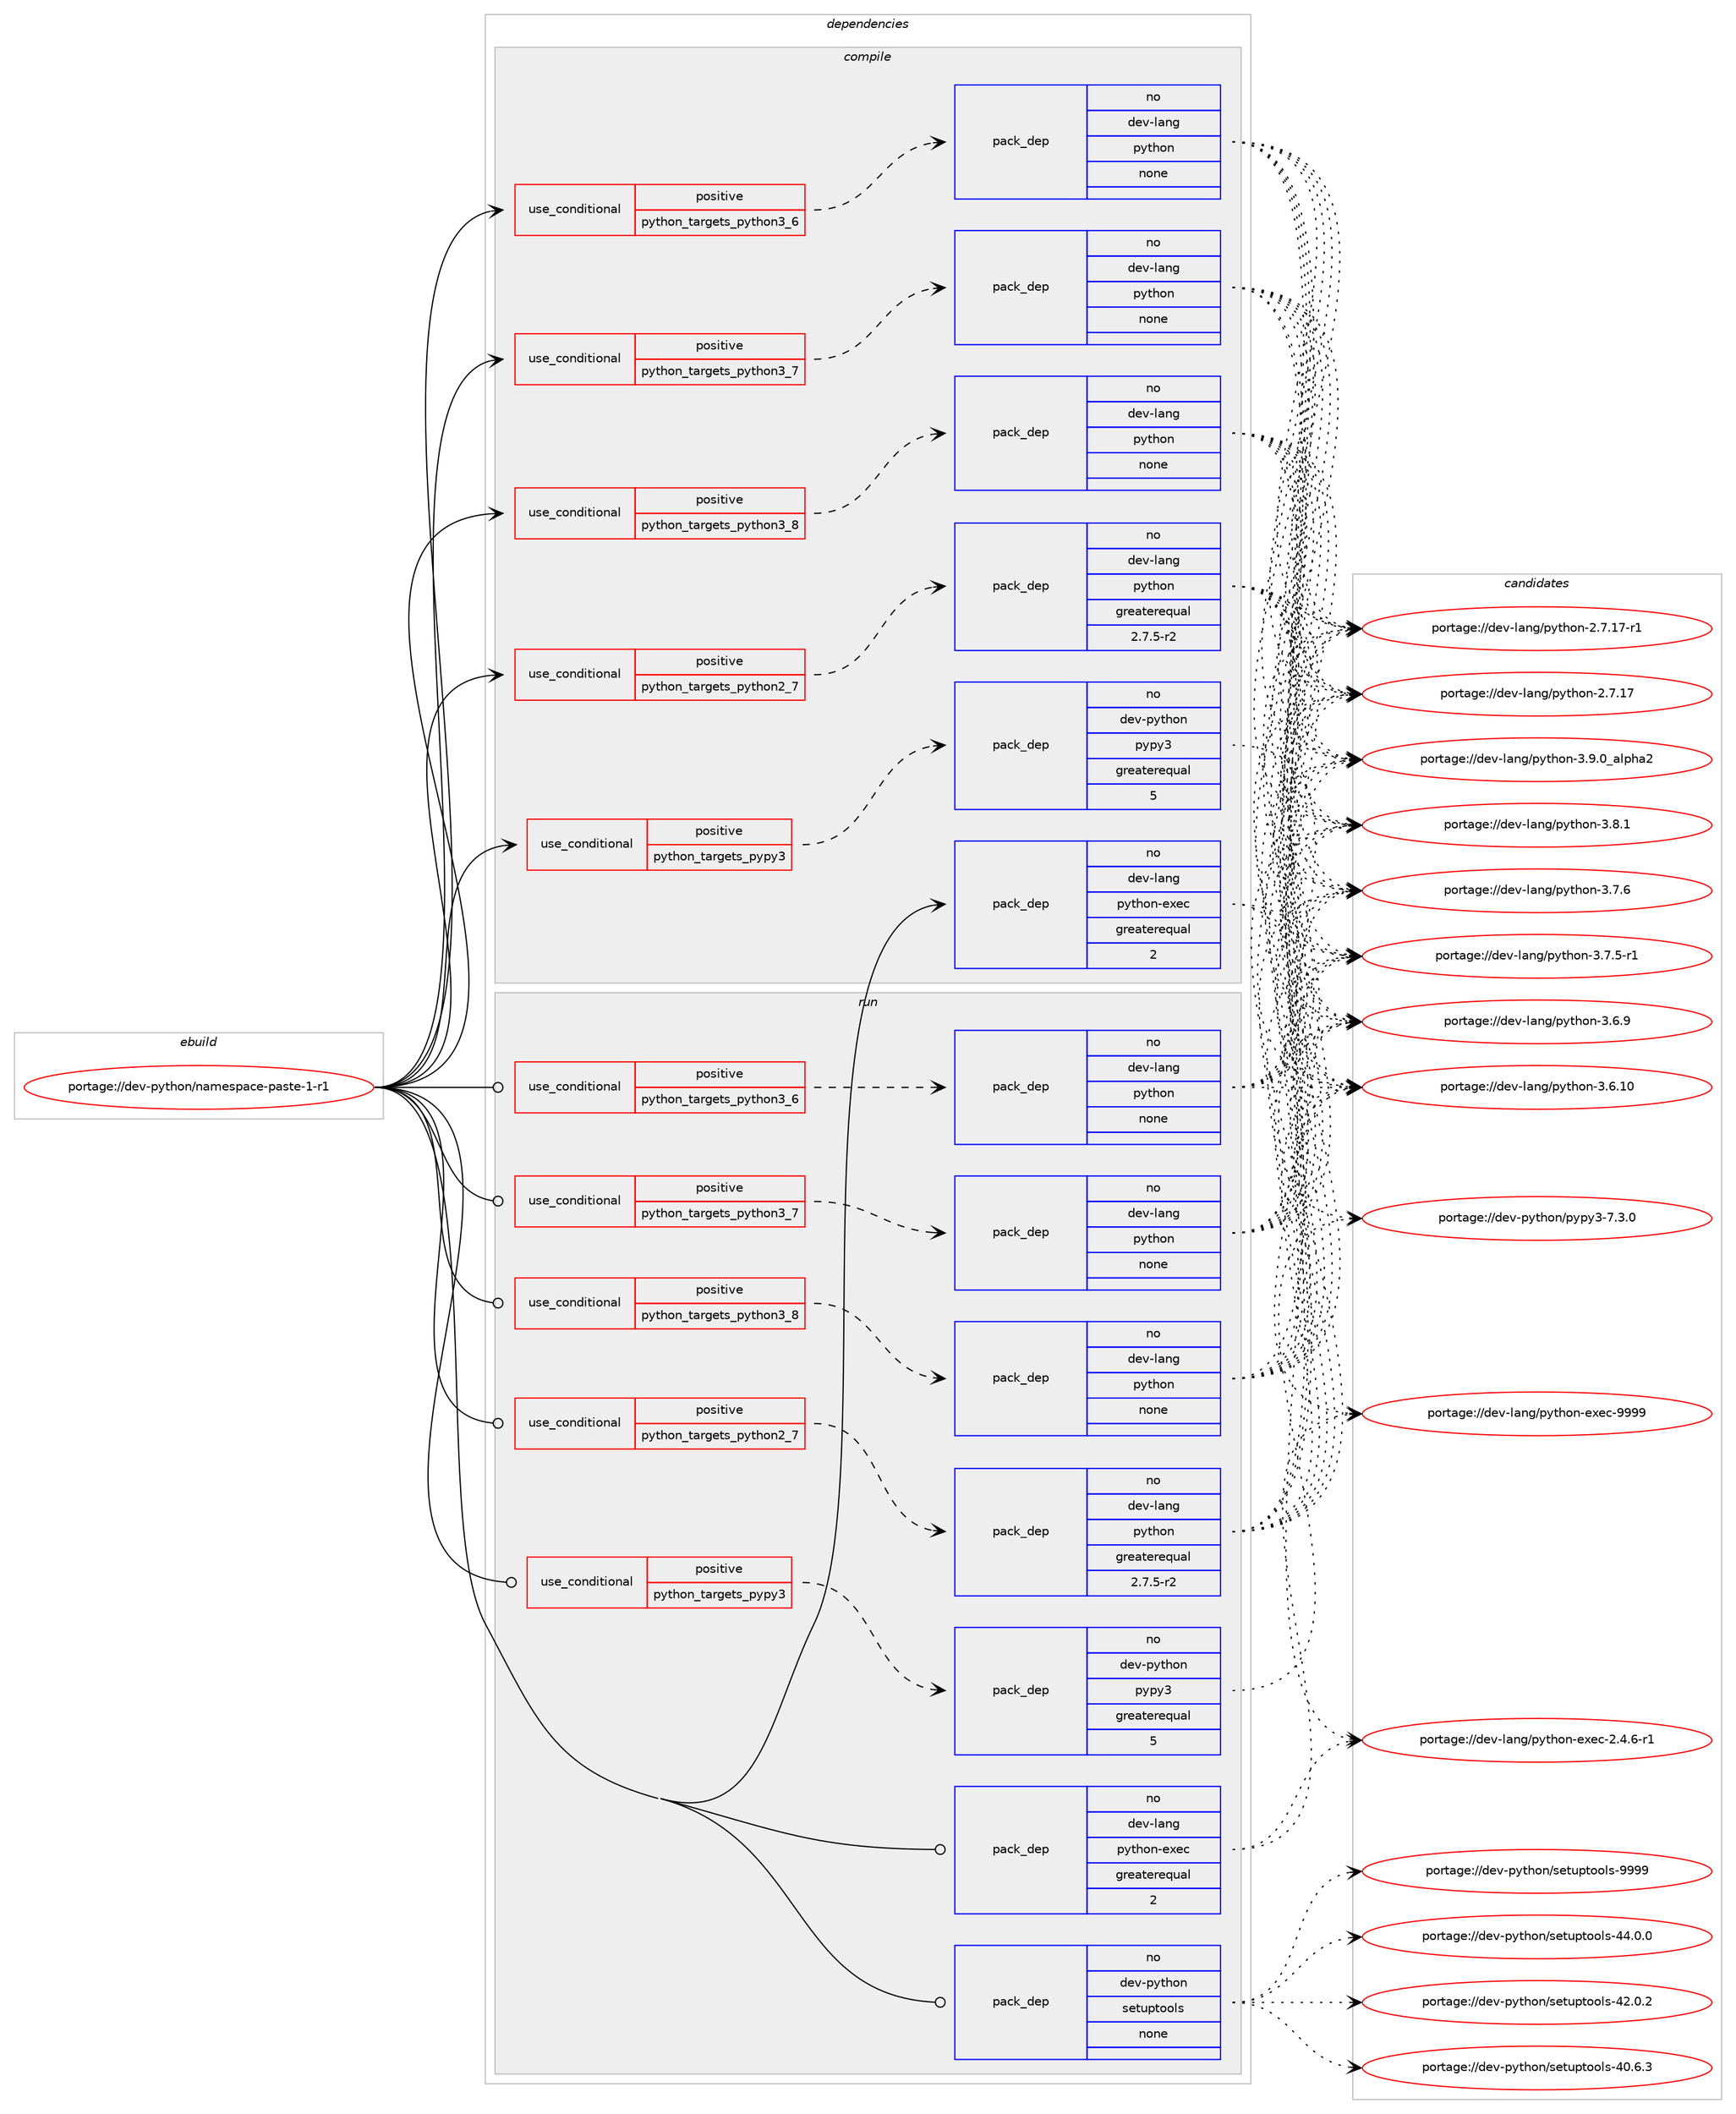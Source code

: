 digraph prolog {

# *************
# Graph options
# *************

newrank=true;
concentrate=true;
compound=true;
graph [rankdir=LR,fontname=Helvetica,fontsize=10,ranksep=1.5];#, ranksep=2.5, nodesep=0.2];
edge  [arrowhead=vee];
node  [fontname=Helvetica,fontsize=10];

# **********
# The ebuild
# **********

subgraph cluster_leftcol {
color=gray;
label=<<i>ebuild</i>>;
id [label="portage://dev-python/namespace-paste-1-r1", color=red, width=4, href="../dev-python/namespace-paste-1-r1.svg"];
}

# ****************
# The dependencies
# ****************

subgraph cluster_midcol {
color=gray;
label=<<i>dependencies</i>>;
subgraph cluster_compile {
fillcolor="#eeeeee";
style=filled;
label=<<i>compile</i>>;
subgraph cond112543 {
dependency449266 [label=<<TABLE BORDER="0" CELLBORDER="1" CELLSPACING="0" CELLPADDING="4"><TR><TD ROWSPAN="3" CELLPADDING="10">use_conditional</TD></TR><TR><TD>positive</TD></TR><TR><TD>python_targets_pypy3</TD></TR></TABLE>>, shape=none, color=red];
subgraph pack331743 {
dependency449267 [label=<<TABLE BORDER="0" CELLBORDER="1" CELLSPACING="0" CELLPADDING="4" WIDTH="220"><TR><TD ROWSPAN="6" CELLPADDING="30">pack_dep</TD></TR><TR><TD WIDTH="110">no</TD></TR><TR><TD>dev-python</TD></TR><TR><TD>pypy3</TD></TR><TR><TD>greaterequal</TD></TR><TR><TD>5</TD></TR></TABLE>>, shape=none, color=blue];
}
dependency449266:e -> dependency449267:w [weight=20,style="dashed",arrowhead="vee"];
}
id:e -> dependency449266:w [weight=20,style="solid",arrowhead="vee"];
subgraph cond112544 {
dependency449268 [label=<<TABLE BORDER="0" CELLBORDER="1" CELLSPACING="0" CELLPADDING="4"><TR><TD ROWSPAN="3" CELLPADDING="10">use_conditional</TD></TR><TR><TD>positive</TD></TR><TR><TD>python_targets_python2_7</TD></TR></TABLE>>, shape=none, color=red];
subgraph pack331744 {
dependency449269 [label=<<TABLE BORDER="0" CELLBORDER="1" CELLSPACING="0" CELLPADDING="4" WIDTH="220"><TR><TD ROWSPAN="6" CELLPADDING="30">pack_dep</TD></TR><TR><TD WIDTH="110">no</TD></TR><TR><TD>dev-lang</TD></TR><TR><TD>python</TD></TR><TR><TD>greaterequal</TD></TR><TR><TD>2.7.5-r2</TD></TR></TABLE>>, shape=none, color=blue];
}
dependency449268:e -> dependency449269:w [weight=20,style="dashed",arrowhead="vee"];
}
id:e -> dependency449268:w [weight=20,style="solid",arrowhead="vee"];
subgraph cond112545 {
dependency449270 [label=<<TABLE BORDER="0" CELLBORDER="1" CELLSPACING="0" CELLPADDING="4"><TR><TD ROWSPAN="3" CELLPADDING="10">use_conditional</TD></TR><TR><TD>positive</TD></TR><TR><TD>python_targets_python3_6</TD></TR></TABLE>>, shape=none, color=red];
subgraph pack331745 {
dependency449271 [label=<<TABLE BORDER="0" CELLBORDER="1" CELLSPACING="0" CELLPADDING="4" WIDTH="220"><TR><TD ROWSPAN="6" CELLPADDING="30">pack_dep</TD></TR><TR><TD WIDTH="110">no</TD></TR><TR><TD>dev-lang</TD></TR><TR><TD>python</TD></TR><TR><TD>none</TD></TR><TR><TD></TD></TR></TABLE>>, shape=none, color=blue];
}
dependency449270:e -> dependency449271:w [weight=20,style="dashed",arrowhead="vee"];
}
id:e -> dependency449270:w [weight=20,style="solid",arrowhead="vee"];
subgraph cond112546 {
dependency449272 [label=<<TABLE BORDER="0" CELLBORDER="1" CELLSPACING="0" CELLPADDING="4"><TR><TD ROWSPAN="3" CELLPADDING="10">use_conditional</TD></TR><TR><TD>positive</TD></TR><TR><TD>python_targets_python3_7</TD></TR></TABLE>>, shape=none, color=red];
subgraph pack331746 {
dependency449273 [label=<<TABLE BORDER="0" CELLBORDER="1" CELLSPACING="0" CELLPADDING="4" WIDTH="220"><TR><TD ROWSPAN="6" CELLPADDING="30">pack_dep</TD></TR><TR><TD WIDTH="110">no</TD></TR><TR><TD>dev-lang</TD></TR><TR><TD>python</TD></TR><TR><TD>none</TD></TR><TR><TD></TD></TR></TABLE>>, shape=none, color=blue];
}
dependency449272:e -> dependency449273:w [weight=20,style="dashed",arrowhead="vee"];
}
id:e -> dependency449272:w [weight=20,style="solid",arrowhead="vee"];
subgraph cond112547 {
dependency449274 [label=<<TABLE BORDER="0" CELLBORDER="1" CELLSPACING="0" CELLPADDING="4"><TR><TD ROWSPAN="3" CELLPADDING="10">use_conditional</TD></TR><TR><TD>positive</TD></TR><TR><TD>python_targets_python3_8</TD></TR></TABLE>>, shape=none, color=red];
subgraph pack331747 {
dependency449275 [label=<<TABLE BORDER="0" CELLBORDER="1" CELLSPACING="0" CELLPADDING="4" WIDTH="220"><TR><TD ROWSPAN="6" CELLPADDING="30">pack_dep</TD></TR><TR><TD WIDTH="110">no</TD></TR><TR><TD>dev-lang</TD></TR><TR><TD>python</TD></TR><TR><TD>none</TD></TR><TR><TD></TD></TR></TABLE>>, shape=none, color=blue];
}
dependency449274:e -> dependency449275:w [weight=20,style="dashed",arrowhead="vee"];
}
id:e -> dependency449274:w [weight=20,style="solid",arrowhead="vee"];
subgraph pack331748 {
dependency449276 [label=<<TABLE BORDER="0" CELLBORDER="1" CELLSPACING="0" CELLPADDING="4" WIDTH="220"><TR><TD ROWSPAN="6" CELLPADDING="30">pack_dep</TD></TR><TR><TD WIDTH="110">no</TD></TR><TR><TD>dev-lang</TD></TR><TR><TD>python-exec</TD></TR><TR><TD>greaterequal</TD></TR><TR><TD>2</TD></TR></TABLE>>, shape=none, color=blue];
}
id:e -> dependency449276:w [weight=20,style="solid",arrowhead="vee"];
}
subgraph cluster_compileandrun {
fillcolor="#eeeeee";
style=filled;
label=<<i>compile and run</i>>;
}
subgraph cluster_run {
fillcolor="#eeeeee";
style=filled;
label=<<i>run</i>>;
subgraph cond112548 {
dependency449277 [label=<<TABLE BORDER="0" CELLBORDER="1" CELLSPACING="0" CELLPADDING="4"><TR><TD ROWSPAN="3" CELLPADDING="10">use_conditional</TD></TR><TR><TD>positive</TD></TR><TR><TD>python_targets_pypy3</TD></TR></TABLE>>, shape=none, color=red];
subgraph pack331749 {
dependency449278 [label=<<TABLE BORDER="0" CELLBORDER="1" CELLSPACING="0" CELLPADDING="4" WIDTH="220"><TR><TD ROWSPAN="6" CELLPADDING="30">pack_dep</TD></TR><TR><TD WIDTH="110">no</TD></TR><TR><TD>dev-python</TD></TR><TR><TD>pypy3</TD></TR><TR><TD>greaterequal</TD></TR><TR><TD>5</TD></TR></TABLE>>, shape=none, color=blue];
}
dependency449277:e -> dependency449278:w [weight=20,style="dashed",arrowhead="vee"];
}
id:e -> dependency449277:w [weight=20,style="solid",arrowhead="odot"];
subgraph cond112549 {
dependency449279 [label=<<TABLE BORDER="0" CELLBORDER="1" CELLSPACING="0" CELLPADDING="4"><TR><TD ROWSPAN="3" CELLPADDING="10">use_conditional</TD></TR><TR><TD>positive</TD></TR><TR><TD>python_targets_python2_7</TD></TR></TABLE>>, shape=none, color=red];
subgraph pack331750 {
dependency449280 [label=<<TABLE BORDER="0" CELLBORDER="1" CELLSPACING="0" CELLPADDING="4" WIDTH="220"><TR><TD ROWSPAN="6" CELLPADDING="30">pack_dep</TD></TR><TR><TD WIDTH="110">no</TD></TR><TR><TD>dev-lang</TD></TR><TR><TD>python</TD></TR><TR><TD>greaterequal</TD></TR><TR><TD>2.7.5-r2</TD></TR></TABLE>>, shape=none, color=blue];
}
dependency449279:e -> dependency449280:w [weight=20,style="dashed",arrowhead="vee"];
}
id:e -> dependency449279:w [weight=20,style="solid",arrowhead="odot"];
subgraph cond112550 {
dependency449281 [label=<<TABLE BORDER="0" CELLBORDER="1" CELLSPACING="0" CELLPADDING="4"><TR><TD ROWSPAN="3" CELLPADDING="10">use_conditional</TD></TR><TR><TD>positive</TD></TR><TR><TD>python_targets_python3_6</TD></TR></TABLE>>, shape=none, color=red];
subgraph pack331751 {
dependency449282 [label=<<TABLE BORDER="0" CELLBORDER="1" CELLSPACING="0" CELLPADDING="4" WIDTH="220"><TR><TD ROWSPAN="6" CELLPADDING="30">pack_dep</TD></TR><TR><TD WIDTH="110">no</TD></TR><TR><TD>dev-lang</TD></TR><TR><TD>python</TD></TR><TR><TD>none</TD></TR><TR><TD></TD></TR></TABLE>>, shape=none, color=blue];
}
dependency449281:e -> dependency449282:w [weight=20,style="dashed",arrowhead="vee"];
}
id:e -> dependency449281:w [weight=20,style="solid",arrowhead="odot"];
subgraph cond112551 {
dependency449283 [label=<<TABLE BORDER="0" CELLBORDER="1" CELLSPACING="0" CELLPADDING="4"><TR><TD ROWSPAN="3" CELLPADDING="10">use_conditional</TD></TR><TR><TD>positive</TD></TR><TR><TD>python_targets_python3_7</TD></TR></TABLE>>, shape=none, color=red];
subgraph pack331752 {
dependency449284 [label=<<TABLE BORDER="0" CELLBORDER="1" CELLSPACING="0" CELLPADDING="4" WIDTH="220"><TR><TD ROWSPAN="6" CELLPADDING="30">pack_dep</TD></TR><TR><TD WIDTH="110">no</TD></TR><TR><TD>dev-lang</TD></TR><TR><TD>python</TD></TR><TR><TD>none</TD></TR><TR><TD></TD></TR></TABLE>>, shape=none, color=blue];
}
dependency449283:e -> dependency449284:w [weight=20,style="dashed",arrowhead="vee"];
}
id:e -> dependency449283:w [weight=20,style="solid",arrowhead="odot"];
subgraph cond112552 {
dependency449285 [label=<<TABLE BORDER="0" CELLBORDER="1" CELLSPACING="0" CELLPADDING="4"><TR><TD ROWSPAN="3" CELLPADDING="10">use_conditional</TD></TR><TR><TD>positive</TD></TR><TR><TD>python_targets_python3_8</TD></TR></TABLE>>, shape=none, color=red];
subgraph pack331753 {
dependency449286 [label=<<TABLE BORDER="0" CELLBORDER="1" CELLSPACING="0" CELLPADDING="4" WIDTH="220"><TR><TD ROWSPAN="6" CELLPADDING="30">pack_dep</TD></TR><TR><TD WIDTH="110">no</TD></TR><TR><TD>dev-lang</TD></TR><TR><TD>python</TD></TR><TR><TD>none</TD></TR><TR><TD></TD></TR></TABLE>>, shape=none, color=blue];
}
dependency449285:e -> dependency449286:w [weight=20,style="dashed",arrowhead="vee"];
}
id:e -> dependency449285:w [weight=20,style="solid",arrowhead="odot"];
subgraph pack331754 {
dependency449287 [label=<<TABLE BORDER="0" CELLBORDER="1" CELLSPACING="0" CELLPADDING="4" WIDTH="220"><TR><TD ROWSPAN="6" CELLPADDING="30">pack_dep</TD></TR><TR><TD WIDTH="110">no</TD></TR><TR><TD>dev-lang</TD></TR><TR><TD>python-exec</TD></TR><TR><TD>greaterequal</TD></TR><TR><TD>2</TD></TR></TABLE>>, shape=none, color=blue];
}
id:e -> dependency449287:w [weight=20,style="solid",arrowhead="odot"];
subgraph pack331755 {
dependency449288 [label=<<TABLE BORDER="0" CELLBORDER="1" CELLSPACING="0" CELLPADDING="4" WIDTH="220"><TR><TD ROWSPAN="6" CELLPADDING="30">pack_dep</TD></TR><TR><TD WIDTH="110">no</TD></TR><TR><TD>dev-python</TD></TR><TR><TD>setuptools</TD></TR><TR><TD>none</TD></TR><TR><TD></TD></TR></TABLE>>, shape=none, color=blue];
}
id:e -> dependency449288:w [weight=20,style="solid",arrowhead="odot"];
}
}

# **************
# The candidates
# **************

subgraph cluster_choices {
rank=same;
color=gray;
label=<<i>candidates</i>>;

subgraph choice331743 {
color=black;
nodesep=1;
choice100101118451121211161041111104711212111212151455546514648 [label="portage://dev-python/pypy3-7.3.0", color=red, width=4,href="../dev-python/pypy3-7.3.0.svg"];
dependency449267:e -> choice100101118451121211161041111104711212111212151455546514648:w [style=dotted,weight="100"];
}
subgraph choice331744 {
color=black;
nodesep=1;
choice10010111845108971101034711212111610411111045514657464895971081121049750 [label="portage://dev-lang/python-3.9.0_alpha2", color=red, width=4,href="../dev-lang/python-3.9.0_alpha2.svg"];
choice100101118451089711010347112121116104111110455146564649 [label="portage://dev-lang/python-3.8.1", color=red, width=4,href="../dev-lang/python-3.8.1.svg"];
choice100101118451089711010347112121116104111110455146554654 [label="portage://dev-lang/python-3.7.6", color=red, width=4,href="../dev-lang/python-3.7.6.svg"];
choice1001011184510897110103471121211161041111104551465546534511449 [label="portage://dev-lang/python-3.7.5-r1", color=red, width=4,href="../dev-lang/python-3.7.5-r1.svg"];
choice100101118451089711010347112121116104111110455146544657 [label="portage://dev-lang/python-3.6.9", color=red, width=4,href="../dev-lang/python-3.6.9.svg"];
choice10010111845108971101034711212111610411111045514654464948 [label="portage://dev-lang/python-3.6.10", color=red, width=4,href="../dev-lang/python-3.6.10.svg"];
choice100101118451089711010347112121116104111110455046554649554511449 [label="portage://dev-lang/python-2.7.17-r1", color=red, width=4,href="../dev-lang/python-2.7.17-r1.svg"];
choice10010111845108971101034711212111610411111045504655464955 [label="portage://dev-lang/python-2.7.17", color=red, width=4,href="../dev-lang/python-2.7.17.svg"];
dependency449269:e -> choice10010111845108971101034711212111610411111045514657464895971081121049750:w [style=dotted,weight="100"];
dependency449269:e -> choice100101118451089711010347112121116104111110455146564649:w [style=dotted,weight="100"];
dependency449269:e -> choice100101118451089711010347112121116104111110455146554654:w [style=dotted,weight="100"];
dependency449269:e -> choice1001011184510897110103471121211161041111104551465546534511449:w [style=dotted,weight="100"];
dependency449269:e -> choice100101118451089711010347112121116104111110455146544657:w [style=dotted,weight="100"];
dependency449269:e -> choice10010111845108971101034711212111610411111045514654464948:w [style=dotted,weight="100"];
dependency449269:e -> choice100101118451089711010347112121116104111110455046554649554511449:w [style=dotted,weight="100"];
dependency449269:e -> choice10010111845108971101034711212111610411111045504655464955:w [style=dotted,weight="100"];
}
subgraph choice331745 {
color=black;
nodesep=1;
choice10010111845108971101034711212111610411111045514657464895971081121049750 [label="portage://dev-lang/python-3.9.0_alpha2", color=red, width=4,href="../dev-lang/python-3.9.0_alpha2.svg"];
choice100101118451089711010347112121116104111110455146564649 [label="portage://dev-lang/python-3.8.1", color=red, width=4,href="../dev-lang/python-3.8.1.svg"];
choice100101118451089711010347112121116104111110455146554654 [label="portage://dev-lang/python-3.7.6", color=red, width=4,href="../dev-lang/python-3.7.6.svg"];
choice1001011184510897110103471121211161041111104551465546534511449 [label="portage://dev-lang/python-3.7.5-r1", color=red, width=4,href="../dev-lang/python-3.7.5-r1.svg"];
choice100101118451089711010347112121116104111110455146544657 [label="portage://dev-lang/python-3.6.9", color=red, width=4,href="../dev-lang/python-3.6.9.svg"];
choice10010111845108971101034711212111610411111045514654464948 [label="portage://dev-lang/python-3.6.10", color=red, width=4,href="../dev-lang/python-3.6.10.svg"];
choice100101118451089711010347112121116104111110455046554649554511449 [label="portage://dev-lang/python-2.7.17-r1", color=red, width=4,href="../dev-lang/python-2.7.17-r1.svg"];
choice10010111845108971101034711212111610411111045504655464955 [label="portage://dev-lang/python-2.7.17", color=red, width=4,href="../dev-lang/python-2.7.17.svg"];
dependency449271:e -> choice10010111845108971101034711212111610411111045514657464895971081121049750:w [style=dotted,weight="100"];
dependency449271:e -> choice100101118451089711010347112121116104111110455146564649:w [style=dotted,weight="100"];
dependency449271:e -> choice100101118451089711010347112121116104111110455146554654:w [style=dotted,weight="100"];
dependency449271:e -> choice1001011184510897110103471121211161041111104551465546534511449:w [style=dotted,weight="100"];
dependency449271:e -> choice100101118451089711010347112121116104111110455146544657:w [style=dotted,weight="100"];
dependency449271:e -> choice10010111845108971101034711212111610411111045514654464948:w [style=dotted,weight="100"];
dependency449271:e -> choice100101118451089711010347112121116104111110455046554649554511449:w [style=dotted,weight="100"];
dependency449271:e -> choice10010111845108971101034711212111610411111045504655464955:w [style=dotted,weight="100"];
}
subgraph choice331746 {
color=black;
nodesep=1;
choice10010111845108971101034711212111610411111045514657464895971081121049750 [label="portage://dev-lang/python-3.9.0_alpha2", color=red, width=4,href="../dev-lang/python-3.9.0_alpha2.svg"];
choice100101118451089711010347112121116104111110455146564649 [label="portage://dev-lang/python-3.8.1", color=red, width=4,href="../dev-lang/python-3.8.1.svg"];
choice100101118451089711010347112121116104111110455146554654 [label="portage://dev-lang/python-3.7.6", color=red, width=4,href="../dev-lang/python-3.7.6.svg"];
choice1001011184510897110103471121211161041111104551465546534511449 [label="portage://dev-lang/python-3.7.5-r1", color=red, width=4,href="../dev-lang/python-3.7.5-r1.svg"];
choice100101118451089711010347112121116104111110455146544657 [label="portage://dev-lang/python-3.6.9", color=red, width=4,href="../dev-lang/python-3.6.9.svg"];
choice10010111845108971101034711212111610411111045514654464948 [label="portage://dev-lang/python-3.6.10", color=red, width=4,href="../dev-lang/python-3.6.10.svg"];
choice100101118451089711010347112121116104111110455046554649554511449 [label="portage://dev-lang/python-2.7.17-r1", color=red, width=4,href="../dev-lang/python-2.7.17-r1.svg"];
choice10010111845108971101034711212111610411111045504655464955 [label="portage://dev-lang/python-2.7.17", color=red, width=4,href="../dev-lang/python-2.7.17.svg"];
dependency449273:e -> choice10010111845108971101034711212111610411111045514657464895971081121049750:w [style=dotted,weight="100"];
dependency449273:e -> choice100101118451089711010347112121116104111110455146564649:w [style=dotted,weight="100"];
dependency449273:e -> choice100101118451089711010347112121116104111110455146554654:w [style=dotted,weight="100"];
dependency449273:e -> choice1001011184510897110103471121211161041111104551465546534511449:w [style=dotted,weight="100"];
dependency449273:e -> choice100101118451089711010347112121116104111110455146544657:w [style=dotted,weight="100"];
dependency449273:e -> choice10010111845108971101034711212111610411111045514654464948:w [style=dotted,weight="100"];
dependency449273:e -> choice100101118451089711010347112121116104111110455046554649554511449:w [style=dotted,weight="100"];
dependency449273:e -> choice10010111845108971101034711212111610411111045504655464955:w [style=dotted,weight="100"];
}
subgraph choice331747 {
color=black;
nodesep=1;
choice10010111845108971101034711212111610411111045514657464895971081121049750 [label="portage://dev-lang/python-3.9.0_alpha2", color=red, width=4,href="../dev-lang/python-3.9.0_alpha2.svg"];
choice100101118451089711010347112121116104111110455146564649 [label="portage://dev-lang/python-3.8.1", color=red, width=4,href="../dev-lang/python-3.8.1.svg"];
choice100101118451089711010347112121116104111110455146554654 [label="portage://dev-lang/python-3.7.6", color=red, width=4,href="../dev-lang/python-3.7.6.svg"];
choice1001011184510897110103471121211161041111104551465546534511449 [label="portage://dev-lang/python-3.7.5-r1", color=red, width=4,href="../dev-lang/python-3.7.5-r1.svg"];
choice100101118451089711010347112121116104111110455146544657 [label="portage://dev-lang/python-3.6.9", color=red, width=4,href="../dev-lang/python-3.6.9.svg"];
choice10010111845108971101034711212111610411111045514654464948 [label="portage://dev-lang/python-3.6.10", color=red, width=4,href="../dev-lang/python-3.6.10.svg"];
choice100101118451089711010347112121116104111110455046554649554511449 [label="portage://dev-lang/python-2.7.17-r1", color=red, width=4,href="../dev-lang/python-2.7.17-r1.svg"];
choice10010111845108971101034711212111610411111045504655464955 [label="portage://dev-lang/python-2.7.17", color=red, width=4,href="../dev-lang/python-2.7.17.svg"];
dependency449275:e -> choice10010111845108971101034711212111610411111045514657464895971081121049750:w [style=dotted,weight="100"];
dependency449275:e -> choice100101118451089711010347112121116104111110455146564649:w [style=dotted,weight="100"];
dependency449275:e -> choice100101118451089711010347112121116104111110455146554654:w [style=dotted,weight="100"];
dependency449275:e -> choice1001011184510897110103471121211161041111104551465546534511449:w [style=dotted,weight="100"];
dependency449275:e -> choice100101118451089711010347112121116104111110455146544657:w [style=dotted,weight="100"];
dependency449275:e -> choice10010111845108971101034711212111610411111045514654464948:w [style=dotted,weight="100"];
dependency449275:e -> choice100101118451089711010347112121116104111110455046554649554511449:w [style=dotted,weight="100"];
dependency449275:e -> choice10010111845108971101034711212111610411111045504655464955:w [style=dotted,weight="100"];
}
subgraph choice331748 {
color=black;
nodesep=1;
choice10010111845108971101034711212111610411111045101120101994557575757 [label="portage://dev-lang/python-exec-9999", color=red, width=4,href="../dev-lang/python-exec-9999.svg"];
choice10010111845108971101034711212111610411111045101120101994550465246544511449 [label="portage://dev-lang/python-exec-2.4.6-r1", color=red, width=4,href="../dev-lang/python-exec-2.4.6-r1.svg"];
dependency449276:e -> choice10010111845108971101034711212111610411111045101120101994557575757:w [style=dotted,weight="100"];
dependency449276:e -> choice10010111845108971101034711212111610411111045101120101994550465246544511449:w [style=dotted,weight="100"];
}
subgraph choice331749 {
color=black;
nodesep=1;
choice100101118451121211161041111104711212111212151455546514648 [label="portage://dev-python/pypy3-7.3.0", color=red, width=4,href="../dev-python/pypy3-7.3.0.svg"];
dependency449278:e -> choice100101118451121211161041111104711212111212151455546514648:w [style=dotted,weight="100"];
}
subgraph choice331750 {
color=black;
nodesep=1;
choice10010111845108971101034711212111610411111045514657464895971081121049750 [label="portage://dev-lang/python-3.9.0_alpha2", color=red, width=4,href="../dev-lang/python-3.9.0_alpha2.svg"];
choice100101118451089711010347112121116104111110455146564649 [label="portage://dev-lang/python-3.8.1", color=red, width=4,href="../dev-lang/python-3.8.1.svg"];
choice100101118451089711010347112121116104111110455146554654 [label="portage://dev-lang/python-3.7.6", color=red, width=4,href="../dev-lang/python-3.7.6.svg"];
choice1001011184510897110103471121211161041111104551465546534511449 [label="portage://dev-lang/python-3.7.5-r1", color=red, width=4,href="../dev-lang/python-3.7.5-r1.svg"];
choice100101118451089711010347112121116104111110455146544657 [label="portage://dev-lang/python-3.6.9", color=red, width=4,href="../dev-lang/python-3.6.9.svg"];
choice10010111845108971101034711212111610411111045514654464948 [label="portage://dev-lang/python-3.6.10", color=red, width=4,href="../dev-lang/python-3.6.10.svg"];
choice100101118451089711010347112121116104111110455046554649554511449 [label="portage://dev-lang/python-2.7.17-r1", color=red, width=4,href="../dev-lang/python-2.7.17-r1.svg"];
choice10010111845108971101034711212111610411111045504655464955 [label="portage://dev-lang/python-2.7.17", color=red, width=4,href="../dev-lang/python-2.7.17.svg"];
dependency449280:e -> choice10010111845108971101034711212111610411111045514657464895971081121049750:w [style=dotted,weight="100"];
dependency449280:e -> choice100101118451089711010347112121116104111110455146564649:w [style=dotted,weight="100"];
dependency449280:e -> choice100101118451089711010347112121116104111110455146554654:w [style=dotted,weight="100"];
dependency449280:e -> choice1001011184510897110103471121211161041111104551465546534511449:w [style=dotted,weight="100"];
dependency449280:e -> choice100101118451089711010347112121116104111110455146544657:w [style=dotted,weight="100"];
dependency449280:e -> choice10010111845108971101034711212111610411111045514654464948:w [style=dotted,weight="100"];
dependency449280:e -> choice100101118451089711010347112121116104111110455046554649554511449:w [style=dotted,weight="100"];
dependency449280:e -> choice10010111845108971101034711212111610411111045504655464955:w [style=dotted,weight="100"];
}
subgraph choice331751 {
color=black;
nodesep=1;
choice10010111845108971101034711212111610411111045514657464895971081121049750 [label="portage://dev-lang/python-3.9.0_alpha2", color=red, width=4,href="../dev-lang/python-3.9.0_alpha2.svg"];
choice100101118451089711010347112121116104111110455146564649 [label="portage://dev-lang/python-3.8.1", color=red, width=4,href="../dev-lang/python-3.8.1.svg"];
choice100101118451089711010347112121116104111110455146554654 [label="portage://dev-lang/python-3.7.6", color=red, width=4,href="../dev-lang/python-3.7.6.svg"];
choice1001011184510897110103471121211161041111104551465546534511449 [label="portage://dev-lang/python-3.7.5-r1", color=red, width=4,href="../dev-lang/python-3.7.5-r1.svg"];
choice100101118451089711010347112121116104111110455146544657 [label="portage://dev-lang/python-3.6.9", color=red, width=4,href="../dev-lang/python-3.6.9.svg"];
choice10010111845108971101034711212111610411111045514654464948 [label="portage://dev-lang/python-3.6.10", color=red, width=4,href="../dev-lang/python-3.6.10.svg"];
choice100101118451089711010347112121116104111110455046554649554511449 [label="portage://dev-lang/python-2.7.17-r1", color=red, width=4,href="../dev-lang/python-2.7.17-r1.svg"];
choice10010111845108971101034711212111610411111045504655464955 [label="portage://dev-lang/python-2.7.17", color=red, width=4,href="../dev-lang/python-2.7.17.svg"];
dependency449282:e -> choice10010111845108971101034711212111610411111045514657464895971081121049750:w [style=dotted,weight="100"];
dependency449282:e -> choice100101118451089711010347112121116104111110455146564649:w [style=dotted,weight="100"];
dependency449282:e -> choice100101118451089711010347112121116104111110455146554654:w [style=dotted,weight="100"];
dependency449282:e -> choice1001011184510897110103471121211161041111104551465546534511449:w [style=dotted,weight="100"];
dependency449282:e -> choice100101118451089711010347112121116104111110455146544657:w [style=dotted,weight="100"];
dependency449282:e -> choice10010111845108971101034711212111610411111045514654464948:w [style=dotted,weight="100"];
dependency449282:e -> choice100101118451089711010347112121116104111110455046554649554511449:w [style=dotted,weight="100"];
dependency449282:e -> choice10010111845108971101034711212111610411111045504655464955:w [style=dotted,weight="100"];
}
subgraph choice331752 {
color=black;
nodesep=1;
choice10010111845108971101034711212111610411111045514657464895971081121049750 [label="portage://dev-lang/python-3.9.0_alpha2", color=red, width=4,href="../dev-lang/python-3.9.0_alpha2.svg"];
choice100101118451089711010347112121116104111110455146564649 [label="portage://dev-lang/python-3.8.1", color=red, width=4,href="../dev-lang/python-3.8.1.svg"];
choice100101118451089711010347112121116104111110455146554654 [label="portage://dev-lang/python-3.7.6", color=red, width=4,href="../dev-lang/python-3.7.6.svg"];
choice1001011184510897110103471121211161041111104551465546534511449 [label="portage://dev-lang/python-3.7.5-r1", color=red, width=4,href="../dev-lang/python-3.7.5-r1.svg"];
choice100101118451089711010347112121116104111110455146544657 [label="portage://dev-lang/python-3.6.9", color=red, width=4,href="../dev-lang/python-3.6.9.svg"];
choice10010111845108971101034711212111610411111045514654464948 [label="portage://dev-lang/python-3.6.10", color=red, width=4,href="../dev-lang/python-3.6.10.svg"];
choice100101118451089711010347112121116104111110455046554649554511449 [label="portage://dev-lang/python-2.7.17-r1", color=red, width=4,href="../dev-lang/python-2.7.17-r1.svg"];
choice10010111845108971101034711212111610411111045504655464955 [label="portage://dev-lang/python-2.7.17", color=red, width=4,href="../dev-lang/python-2.7.17.svg"];
dependency449284:e -> choice10010111845108971101034711212111610411111045514657464895971081121049750:w [style=dotted,weight="100"];
dependency449284:e -> choice100101118451089711010347112121116104111110455146564649:w [style=dotted,weight="100"];
dependency449284:e -> choice100101118451089711010347112121116104111110455146554654:w [style=dotted,weight="100"];
dependency449284:e -> choice1001011184510897110103471121211161041111104551465546534511449:w [style=dotted,weight="100"];
dependency449284:e -> choice100101118451089711010347112121116104111110455146544657:w [style=dotted,weight="100"];
dependency449284:e -> choice10010111845108971101034711212111610411111045514654464948:w [style=dotted,weight="100"];
dependency449284:e -> choice100101118451089711010347112121116104111110455046554649554511449:w [style=dotted,weight="100"];
dependency449284:e -> choice10010111845108971101034711212111610411111045504655464955:w [style=dotted,weight="100"];
}
subgraph choice331753 {
color=black;
nodesep=1;
choice10010111845108971101034711212111610411111045514657464895971081121049750 [label="portage://dev-lang/python-3.9.0_alpha2", color=red, width=4,href="../dev-lang/python-3.9.0_alpha2.svg"];
choice100101118451089711010347112121116104111110455146564649 [label="portage://dev-lang/python-3.8.1", color=red, width=4,href="../dev-lang/python-3.8.1.svg"];
choice100101118451089711010347112121116104111110455146554654 [label="portage://dev-lang/python-3.7.6", color=red, width=4,href="../dev-lang/python-3.7.6.svg"];
choice1001011184510897110103471121211161041111104551465546534511449 [label="portage://dev-lang/python-3.7.5-r1", color=red, width=4,href="../dev-lang/python-3.7.5-r1.svg"];
choice100101118451089711010347112121116104111110455146544657 [label="portage://dev-lang/python-3.6.9", color=red, width=4,href="../dev-lang/python-3.6.9.svg"];
choice10010111845108971101034711212111610411111045514654464948 [label="portage://dev-lang/python-3.6.10", color=red, width=4,href="../dev-lang/python-3.6.10.svg"];
choice100101118451089711010347112121116104111110455046554649554511449 [label="portage://dev-lang/python-2.7.17-r1", color=red, width=4,href="../dev-lang/python-2.7.17-r1.svg"];
choice10010111845108971101034711212111610411111045504655464955 [label="portage://dev-lang/python-2.7.17", color=red, width=4,href="../dev-lang/python-2.7.17.svg"];
dependency449286:e -> choice10010111845108971101034711212111610411111045514657464895971081121049750:w [style=dotted,weight="100"];
dependency449286:e -> choice100101118451089711010347112121116104111110455146564649:w [style=dotted,weight="100"];
dependency449286:e -> choice100101118451089711010347112121116104111110455146554654:w [style=dotted,weight="100"];
dependency449286:e -> choice1001011184510897110103471121211161041111104551465546534511449:w [style=dotted,weight="100"];
dependency449286:e -> choice100101118451089711010347112121116104111110455146544657:w [style=dotted,weight="100"];
dependency449286:e -> choice10010111845108971101034711212111610411111045514654464948:w [style=dotted,weight="100"];
dependency449286:e -> choice100101118451089711010347112121116104111110455046554649554511449:w [style=dotted,weight="100"];
dependency449286:e -> choice10010111845108971101034711212111610411111045504655464955:w [style=dotted,weight="100"];
}
subgraph choice331754 {
color=black;
nodesep=1;
choice10010111845108971101034711212111610411111045101120101994557575757 [label="portage://dev-lang/python-exec-9999", color=red, width=4,href="../dev-lang/python-exec-9999.svg"];
choice10010111845108971101034711212111610411111045101120101994550465246544511449 [label="portage://dev-lang/python-exec-2.4.6-r1", color=red, width=4,href="../dev-lang/python-exec-2.4.6-r1.svg"];
dependency449287:e -> choice10010111845108971101034711212111610411111045101120101994557575757:w [style=dotted,weight="100"];
dependency449287:e -> choice10010111845108971101034711212111610411111045101120101994550465246544511449:w [style=dotted,weight="100"];
}
subgraph choice331755 {
color=black;
nodesep=1;
choice10010111845112121116104111110471151011161171121161111111081154557575757 [label="portage://dev-python/setuptools-9999", color=red, width=4,href="../dev-python/setuptools-9999.svg"];
choice100101118451121211161041111104711510111611711211611111110811545525246484648 [label="portage://dev-python/setuptools-44.0.0", color=red, width=4,href="../dev-python/setuptools-44.0.0.svg"];
choice100101118451121211161041111104711510111611711211611111110811545525046484650 [label="portage://dev-python/setuptools-42.0.2", color=red, width=4,href="../dev-python/setuptools-42.0.2.svg"];
choice100101118451121211161041111104711510111611711211611111110811545524846544651 [label="portage://dev-python/setuptools-40.6.3", color=red, width=4,href="../dev-python/setuptools-40.6.3.svg"];
dependency449288:e -> choice10010111845112121116104111110471151011161171121161111111081154557575757:w [style=dotted,weight="100"];
dependency449288:e -> choice100101118451121211161041111104711510111611711211611111110811545525246484648:w [style=dotted,weight="100"];
dependency449288:e -> choice100101118451121211161041111104711510111611711211611111110811545525046484650:w [style=dotted,weight="100"];
dependency449288:e -> choice100101118451121211161041111104711510111611711211611111110811545524846544651:w [style=dotted,weight="100"];
}
}

}
